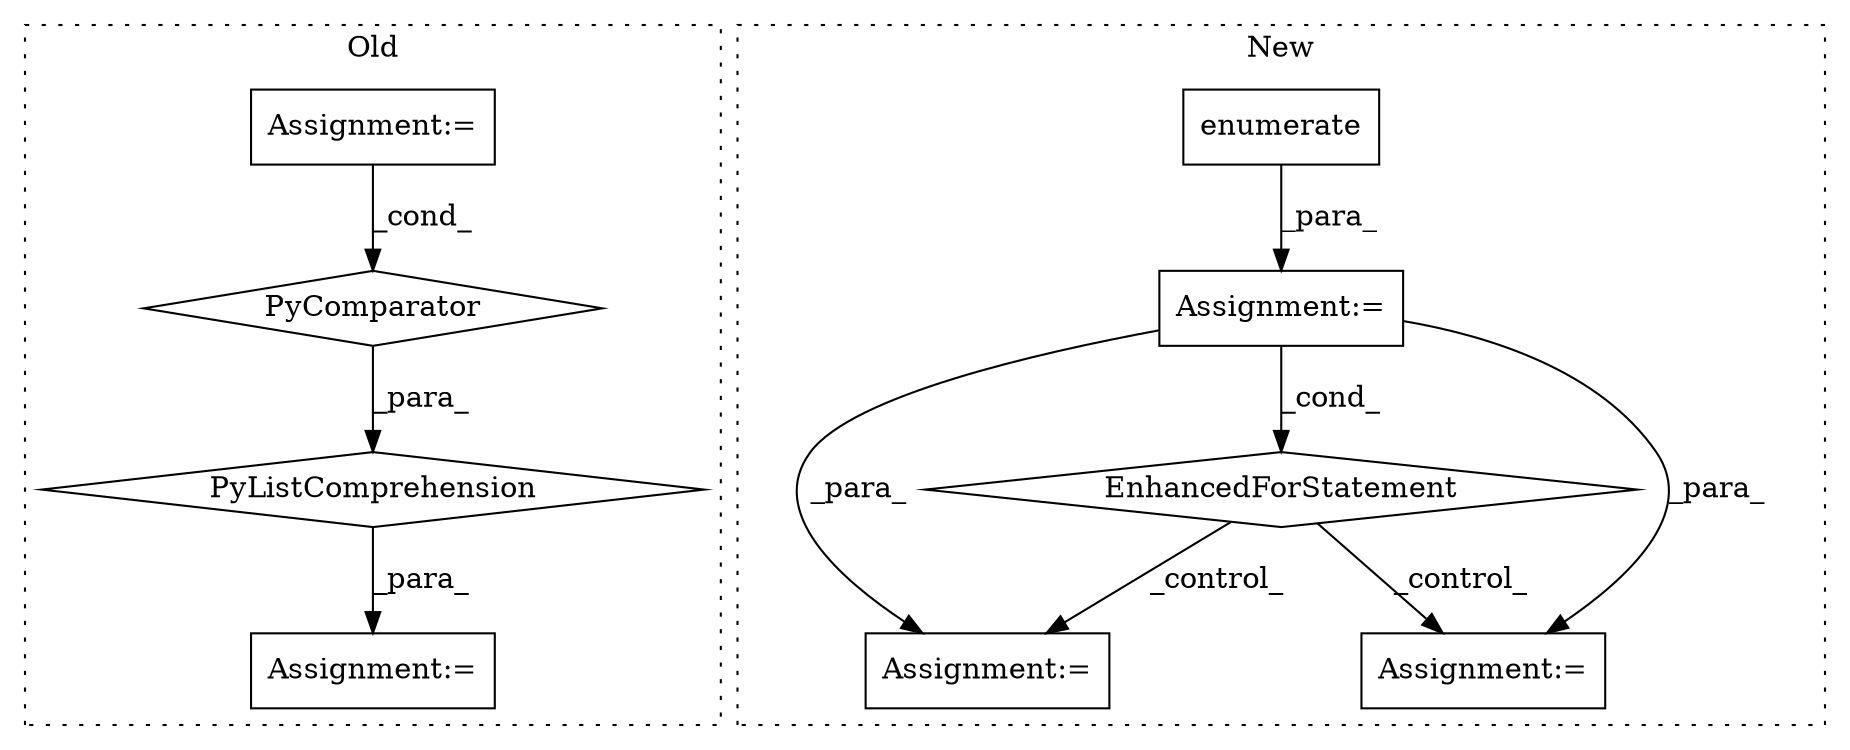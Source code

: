 digraph G {
subgraph cluster0 {
1 [label="PyComparator" a="113" s="1699" l="35" shape="diamond"];
3 [label="Assignment:=" a="7" s="1699" l="35" shape="box"];
6 [label="PyListComprehension" a="109" s="1577" l="170" shape="diamond"];
8 [label="Assignment:=" a="7" s="1560" l="17" shape="box"];
label = "Old";
style="dotted";
}
subgraph cluster1 {
2 [label="enumerate" a="32" s="1827,1851" l="10,1" shape="box"];
4 [label="Assignment:=" a="7" s="1744,1852" l="63,2" shape="box"];
5 [label="EnhancedForStatement" a="70" s="1744,1852" l="63,2" shape="diamond"];
7 [label="Assignment:=" a="7" s="2066" l="1" shape="box"];
9 [label="Assignment:=" a="7" s="2122" l="1" shape="box"];
label = "New";
style="dotted";
}
1 -> 6 [label="_para_"];
2 -> 4 [label="_para_"];
3 -> 1 [label="_cond_"];
4 -> 9 [label="_para_"];
4 -> 5 [label="_cond_"];
4 -> 7 [label="_para_"];
5 -> 7 [label="_control_"];
5 -> 9 [label="_control_"];
6 -> 8 [label="_para_"];
}